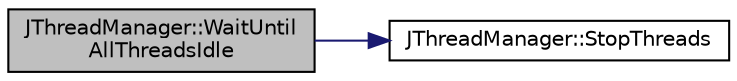 digraph "JThreadManager::WaitUntilAllThreadsIdle"
{
  edge [fontname="Helvetica",fontsize="10",labelfontname="Helvetica",labelfontsize="10"];
  node [fontname="Helvetica",fontsize="10",shape=record];
  rankdir="LR";
  Node1 [label="JThreadManager::WaitUntil\lAllThreadsIdle",height=0.2,width=0.4,color="black", fillcolor="grey75", style="filled" fontcolor="black"];
  Node1 -> Node2 [color="midnightblue",fontsize="10",style="solid",fontname="Helvetica"];
  Node2 [label="JThreadManager::StopThreads",height=0.2,width=0.4,color="black", fillcolor="white", style="filled",URL="$class_j_thread_manager.html#aac5480ff66fbd8cbe1cda91974385b4f"];
}

